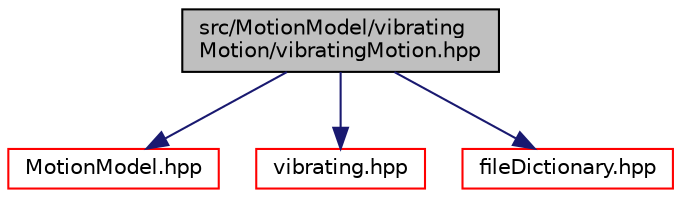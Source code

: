 digraph "src/MotionModel/vibratingMotion/vibratingMotion.hpp"
{
 // LATEX_PDF_SIZE
  edge [fontname="Helvetica",fontsize="10",labelfontname="Helvetica",labelfontsize="10"];
  node [fontname="Helvetica",fontsize="10",shape=record];
  Node1 [label="src/MotionModel/vibrating\lMotion/vibratingMotion.hpp",height=0.2,width=0.4,color="black", fillcolor="grey75", style="filled", fontcolor="black",tooltip=" "];
  Node1 -> Node2 [color="midnightblue",fontsize="10",style="solid",fontname="Helvetica"];
  Node2 [label="MotionModel.hpp",height=0.2,width=0.4,color="red", fillcolor="white", style="filled",URL="$MotionModel_8hpp.html",tooltip=" "];
  Node1 -> Node101 [color="midnightblue",fontsize="10",style="solid",fontname="Helvetica"];
  Node101 [label="vibrating.hpp",height=0.2,width=0.4,color="red", fillcolor="white", style="filled",URL="$vibrating_8hpp.html",tooltip=" "];
  Node1 -> Node103 [color="midnightblue",fontsize="10",style="solid",fontname="Helvetica"];
  Node103 [label="fileDictionary.hpp",height=0.2,width=0.4,color="red", fillcolor="white", style="filled",URL="$fileDictionary_8hpp.html",tooltip=" "];
}
